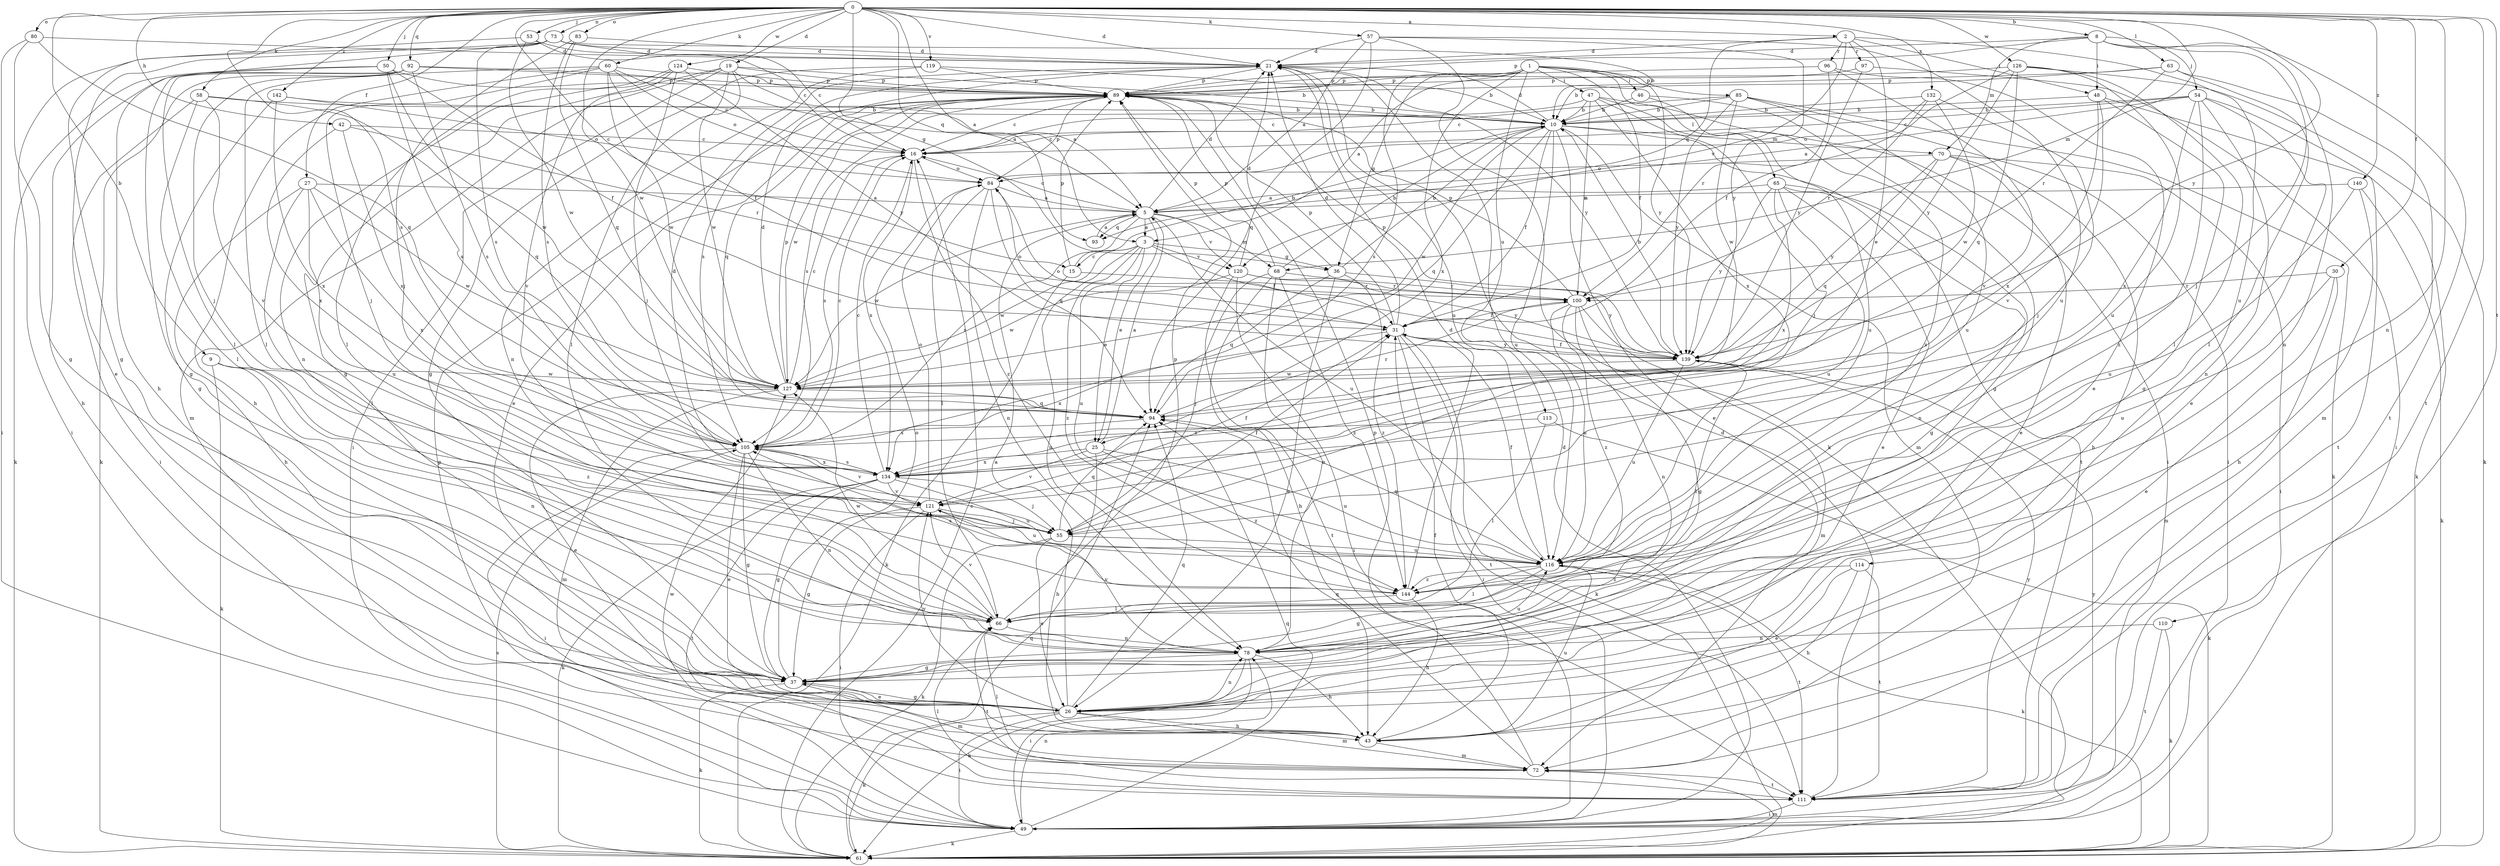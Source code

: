 strict digraph  {
0;
1;
2;
3;
5;
8;
9;
10;
15;
16;
19;
21;
25;
26;
27;
30;
31;
36;
37;
42;
43;
46;
47;
48;
49;
50;
53;
54;
55;
57;
58;
60;
61;
63;
65;
66;
68;
70;
72;
73;
78;
80;
83;
84;
85;
89;
92;
93;
94;
96;
97;
100;
105;
110;
111;
113;
114;
116;
119;
120;
121;
124;
126;
127;
132;
134;
139;
140;
142;
144;
0 -> 2  [label=a];
0 -> 3  [label=a];
0 -> 8  [label=b];
0 -> 9  [label=b];
0 -> 15  [label=c];
0 -> 19  [label=d];
0 -> 21  [label=d];
0 -> 27  [label=f];
0 -> 30  [label=f];
0 -> 36  [label=g];
0 -> 42  [label=h];
0 -> 50  [label=j];
0 -> 53  [label=j];
0 -> 57  [label=k];
0 -> 58  [label=k];
0 -> 60  [label=k];
0 -> 63  [label=l];
0 -> 68  [label=m];
0 -> 73  [label=n];
0 -> 78  [label=n];
0 -> 80  [label=o];
0 -> 83  [label=o];
0 -> 92  [label=q];
0 -> 93  [label=q];
0 -> 105  [label=s];
0 -> 110  [label=t];
0 -> 111  [label=t];
0 -> 119  [label=v];
0 -> 124  [label=w];
0 -> 126  [label=w];
0 -> 127  [label=w];
0 -> 132  [label=x];
0 -> 139  [label=y];
0 -> 140  [label=z];
0 -> 142  [label=z];
1 -> 3  [label=a];
1 -> 31  [label=f];
1 -> 36  [label=g];
1 -> 46  [label=i];
1 -> 47  [label=i];
1 -> 65  [label=l];
1 -> 85  [label=p];
1 -> 89  [label=p];
1 -> 105  [label=s];
1 -> 113  [label=u];
1 -> 134  [label=x];
1 -> 139  [label=y];
2 -> 21  [label=d];
2 -> 25  [label=e];
2 -> 48  [label=i];
2 -> 93  [label=q];
2 -> 96  [label=r];
2 -> 97  [label=r];
2 -> 114  [label=u];
2 -> 120  [label=v];
3 -> 15  [label=c];
3 -> 25  [label=e];
3 -> 31  [label=f];
3 -> 36  [label=g];
3 -> 78  [label=n];
3 -> 116  [label=u];
3 -> 120  [label=v];
3 -> 127  [label=w];
3 -> 144  [label=z];
5 -> 3  [label=a];
5 -> 16  [label=c];
5 -> 21  [label=d];
5 -> 25  [label=e];
5 -> 68  [label=m];
5 -> 93  [label=q];
5 -> 105  [label=s];
5 -> 116  [label=u];
5 -> 120  [label=v];
5 -> 127  [label=w];
8 -> 21  [label=d];
8 -> 48  [label=i];
8 -> 54  [label=j];
8 -> 55  [label=j];
8 -> 70  [label=m];
8 -> 78  [label=n];
8 -> 89  [label=p];
8 -> 111  [label=t];
9 -> 61  [label=k];
9 -> 78  [label=n];
9 -> 127  [label=w];
9 -> 144  [label=z];
10 -> 16  [label=c];
10 -> 21  [label=d];
10 -> 26  [label=e];
10 -> 31  [label=f];
10 -> 70  [label=m];
10 -> 72  [label=m];
10 -> 94  [label=q];
10 -> 111  [label=t];
10 -> 116  [label=u];
10 -> 127  [label=w];
15 -> 10  [label=b];
15 -> 61  [label=k];
15 -> 89  [label=p];
15 -> 100  [label=r];
16 -> 84  [label=o];
16 -> 105  [label=s];
16 -> 134  [label=x];
16 -> 144  [label=z];
19 -> 5  [label=a];
19 -> 10  [label=b];
19 -> 37  [label=g];
19 -> 49  [label=i];
19 -> 66  [label=l];
19 -> 72  [label=m];
19 -> 89  [label=p];
19 -> 127  [label=w];
21 -> 89  [label=p];
21 -> 105  [label=s];
21 -> 116  [label=u];
21 -> 139  [label=y];
25 -> 5  [label=a];
25 -> 43  [label=h];
25 -> 116  [label=u];
25 -> 121  [label=v];
25 -> 134  [label=x];
25 -> 144  [label=z];
26 -> 5  [label=a];
26 -> 37  [label=g];
26 -> 43  [label=h];
26 -> 49  [label=i];
26 -> 61  [label=k];
26 -> 72  [label=m];
26 -> 78  [label=n];
26 -> 94  [label=q];
26 -> 121  [label=v];
27 -> 5  [label=a];
27 -> 43  [label=h];
27 -> 66  [label=l];
27 -> 116  [label=u];
27 -> 127  [label=w];
27 -> 134  [label=x];
30 -> 26  [label=e];
30 -> 72  [label=m];
30 -> 100  [label=r];
30 -> 116  [label=u];
31 -> 21  [label=d];
31 -> 49  [label=i];
31 -> 61  [label=k];
31 -> 84  [label=o];
31 -> 89  [label=p];
31 -> 111  [label=t];
31 -> 134  [label=x];
31 -> 139  [label=y];
36 -> 10  [label=b];
36 -> 21  [label=d];
36 -> 26  [label=e];
36 -> 94  [label=q];
36 -> 139  [label=y];
36 -> 144  [label=z];
37 -> 26  [label=e];
37 -> 61  [label=k];
37 -> 72  [label=m];
37 -> 84  [label=o];
42 -> 16  [label=c];
42 -> 100  [label=r];
42 -> 105  [label=s];
42 -> 134  [label=x];
43 -> 31  [label=f];
43 -> 72  [label=m];
43 -> 116  [label=u];
46 -> 10  [label=b];
46 -> 37  [label=g];
46 -> 116  [label=u];
47 -> 10  [label=b];
47 -> 16  [label=c];
47 -> 49  [label=i];
47 -> 55  [label=j];
47 -> 100  [label=r];
47 -> 134  [label=x];
47 -> 144  [label=z];
48 -> 10  [label=b];
48 -> 37  [label=g];
48 -> 61  [label=k];
48 -> 121  [label=v];
48 -> 134  [label=x];
49 -> 21  [label=d];
49 -> 61  [label=k];
49 -> 78  [label=n];
49 -> 89  [label=p];
49 -> 94  [label=q];
49 -> 139  [label=y];
50 -> 31  [label=f];
50 -> 43  [label=h];
50 -> 61  [label=k];
50 -> 89  [label=p];
50 -> 105  [label=s];
50 -> 127  [label=w];
53 -> 16  [label=c];
53 -> 21  [label=d];
53 -> 37  [label=g];
53 -> 127  [label=w];
54 -> 5  [label=a];
54 -> 10  [label=b];
54 -> 16  [label=c];
54 -> 26  [label=e];
54 -> 78  [label=n];
54 -> 111  [label=t];
54 -> 134  [label=x];
54 -> 144  [label=z];
55 -> 26  [label=e];
55 -> 31  [label=f];
55 -> 61  [label=k];
55 -> 94  [label=q];
55 -> 116  [label=u];
57 -> 5  [label=a];
57 -> 21  [label=d];
57 -> 61  [label=k];
57 -> 94  [label=q];
57 -> 116  [label=u];
57 -> 139  [label=y];
58 -> 10  [label=b];
58 -> 49  [label=i];
58 -> 66  [label=l];
58 -> 94  [label=q];
58 -> 121  [label=v];
60 -> 16  [label=c];
60 -> 31  [label=f];
60 -> 43  [label=h];
60 -> 55  [label=j];
60 -> 66  [label=l];
60 -> 84  [label=o];
60 -> 89  [label=p];
60 -> 127  [label=w];
61 -> 16  [label=c];
61 -> 72  [label=m];
61 -> 94  [label=q];
61 -> 105  [label=s];
63 -> 10  [label=b];
63 -> 66  [label=l];
63 -> 72  [label=m];
63 -> 89  [label=p];
63 -> 100  [label=r];
65 -> 5  [label=a];
65 -> 26  [label=e];
65 -> 37  [label=g];
65 -> 78  [label=n];
65 -> 116  [label=u];
65 -> 134  [label=x];
65 -> 139  [label=y];
66 -> 78  [label=n];
66 -> 89  [label=p];
66 -> 111  [label=t];
66 -> 121  [label=v];
66 -> 127  [label=w];
68 -> 10  [label=b];
68 -> 43  [label=h];
68 -> 55  [label=j];
68 -> 78  [label=n];
68 -> 89  [label=p];
68 -> 100  [label=r];
68 -> 144  [label=z];
70 -> 26  [label=e];
70 -> 43  [label=h];
70 -> 49  [label=i];
70 -> 84  [label=o];
70 -> 94  [label=q];
70 -> 139  [label=y];
72 -> 66  [label=l];
72 -> 89  [label=p];
72 -> 94  [label=q];
72 -> 111  [label=t];
73 -> 10  [label=b];
73 -> 16  [label=c];
73 -> 21  [label=d];
73 -> 26  [label=e];
73 -> 43  [label=h];
73 -> 49  [label=i];
73 -> 105  [label=s];
78 -> 37  [label=g];
78 -> 43  [label=h];
78 -> 49  [label=i];
78 -> 61  [label=k];
78 -> 116  [label=u];
78 -> 121  [label=v];
80 -> 21  [label=d];
80 -> 37  [label=g];
80 -> 49  [label=i];
80 -> 94  [label=q];
83 -> 21  [label=d];
83 -> 55  [label=j];
83 -> 94  [label=q];
83 -> 105  [label=s];
84 -> 5  [label=a];
84 -> 66  [label=l];
84 -> 78  [label=n];
84 -> 89  [label=p];
84 -> 94  [label=q];
85 -> 10  [label=b];
85 -> 16  [label=c];
85 -> 49  [label=i];
85 -> 61  [label=k];
85 -> 116  [label=u];
85 -> 127  [label=w];
85 -> 139  [label=y];
89 -> 10  [label=b];
89 -> 16  [label=c];
89 -> 26  [label=e];
89 -> 94  [label=q];
89 -> 105  [label=s];
89 -> 127  [label=w];
92 -> 5  [label=a];
92 -> 37  [label=g];
92 -> 55  [label=j];
92 -> 61  [label=k];
92 -> 66  [label=l];
92 -> 89  [label=p];
92 -> 105  [label=s];
93 -> 5  [label=a];
94 -> 100  [label=r];
94 -> 105  [label=s];
96 -> 26  [label=e];
96 -> 89  [label=p];
96 -> 100  [label=r];
96 -> 121  [label=v];
97 -> 49  [label=i];
97 -> 89  [label=p];
97 -> 139  [label=y];
100 -> 31  [label=f];
100 -> 37  [label=g];
100 -> 72  [label=m];
100 -> 78  [label=n];
100 -> 89  [label=p];
100 -> 116  [label=u];
100 -> 144  [label=z];
105 -> 16  [label=c];
105 -> 26  [label=e];
105 -> 37  [label=g];
105 -> 49  [label=i];
105 -> 78  [label=n];
105 -> 121  [label=v];
105 -> 134  [label=x];
110 -> 61  [label=k];
110 -> 78  [label=n];
110 -> 111  [label=t];
111 -> 21  [label=d];
111 -> 49  [label=i];
111 -> 66  [label=l];
111 -> 127  [label=w];
111 -> 139  [label=y];
113 -> 61  [label=k];
113 -> 66  [label=l];
113 -> 105  [label=s];
114 -> 26  [label=e];
114 -> 43  [label=h];
114 -> 111  [label=t];
114 -> 144  [label=z];
116 -> 31  [label=f];
116 -> 37  [label=g];
116 -> 61  [label=k];
116 -> 66  [label=l];
116 -> 94  [label=q];
116 -> 111  [label=t];
116 -> 144  [label=z];
119 -> 10  [label=b];
119 -> 37  [label=g];
119 -> 78  [label=n];
119 -> 89  [label=p];
120 -> 49  [label=i];
120 -> 89  [label=p];
120 -> 100  [label=r];
120 -> 111  [label=t];
120 -> 127  [label=w];
120 -> 139  [label=y];
121 -> 31  [label=f];
121 -> 37  [label=g];
121 -> 49  [label=i];
121 -> 55  [label=j];
121 -> 84  [label=o];
121 -> 116  [label=u];
124 -> 55  [label=j];
124 -> 66  [label=l];
124 -> 78  [label=n];
124 -> 89  [label=p];
124 -> 121  [label=v];
124 -> 139  [label=y];
126 -> 31  [label=f];
126 -> 61  [label=k];
126 -> 66  [label=l];
126 -> 89  [label=p];
126 -> 94  [label=q];
126 -> 116  [label=u];
126 -> 139  [label=y];
127 -> 16  [label=c];
127 -> 21  [label=d];
127 -> 26  [label=e];
127 -> 72  [label=m];
127 -> 89  [label=p];
127 -> 94  [label=q];
132 -> 10  [label=b];
132 -> 55  [label=j];
132 -> 84  [label=o];
132 -> 100  [label=r];
132 -> 127  [label=w];
134 -> 16  [label=c];
134 -> 21  [label=d];
134 -> 37  [label=g];
134 -> 55  [label=j];
134 -> 61  [label=k];
134 -> 105  [label=s];
134 -> 111  [label=t];
134 -> 116  [label=u];
134 -> 121  [label=v];
139 -> 10  [label=b];
139 -> 31  [label=f];
139 -> 66  [label=l];
139 -> 84  [label=o];
139 -> 89  [label=p];
139 -> 116  [label=u];
139 -> 127  [label=w];
140 -> 5  [label=a];
140 -> 43  [label=h];
140 -> 61  [label=k];
140 -> 116  [label=u];
142 -> 10  [label=b];
142 -> 37  [label=g];
142 -> 84  [label=o];
142 -> 134  [label=x];
144 -> 21  [label=d];
144 -> 43  [label=h];
144 -> 66  [label=l];
144 -> 105  [label=s];
}
